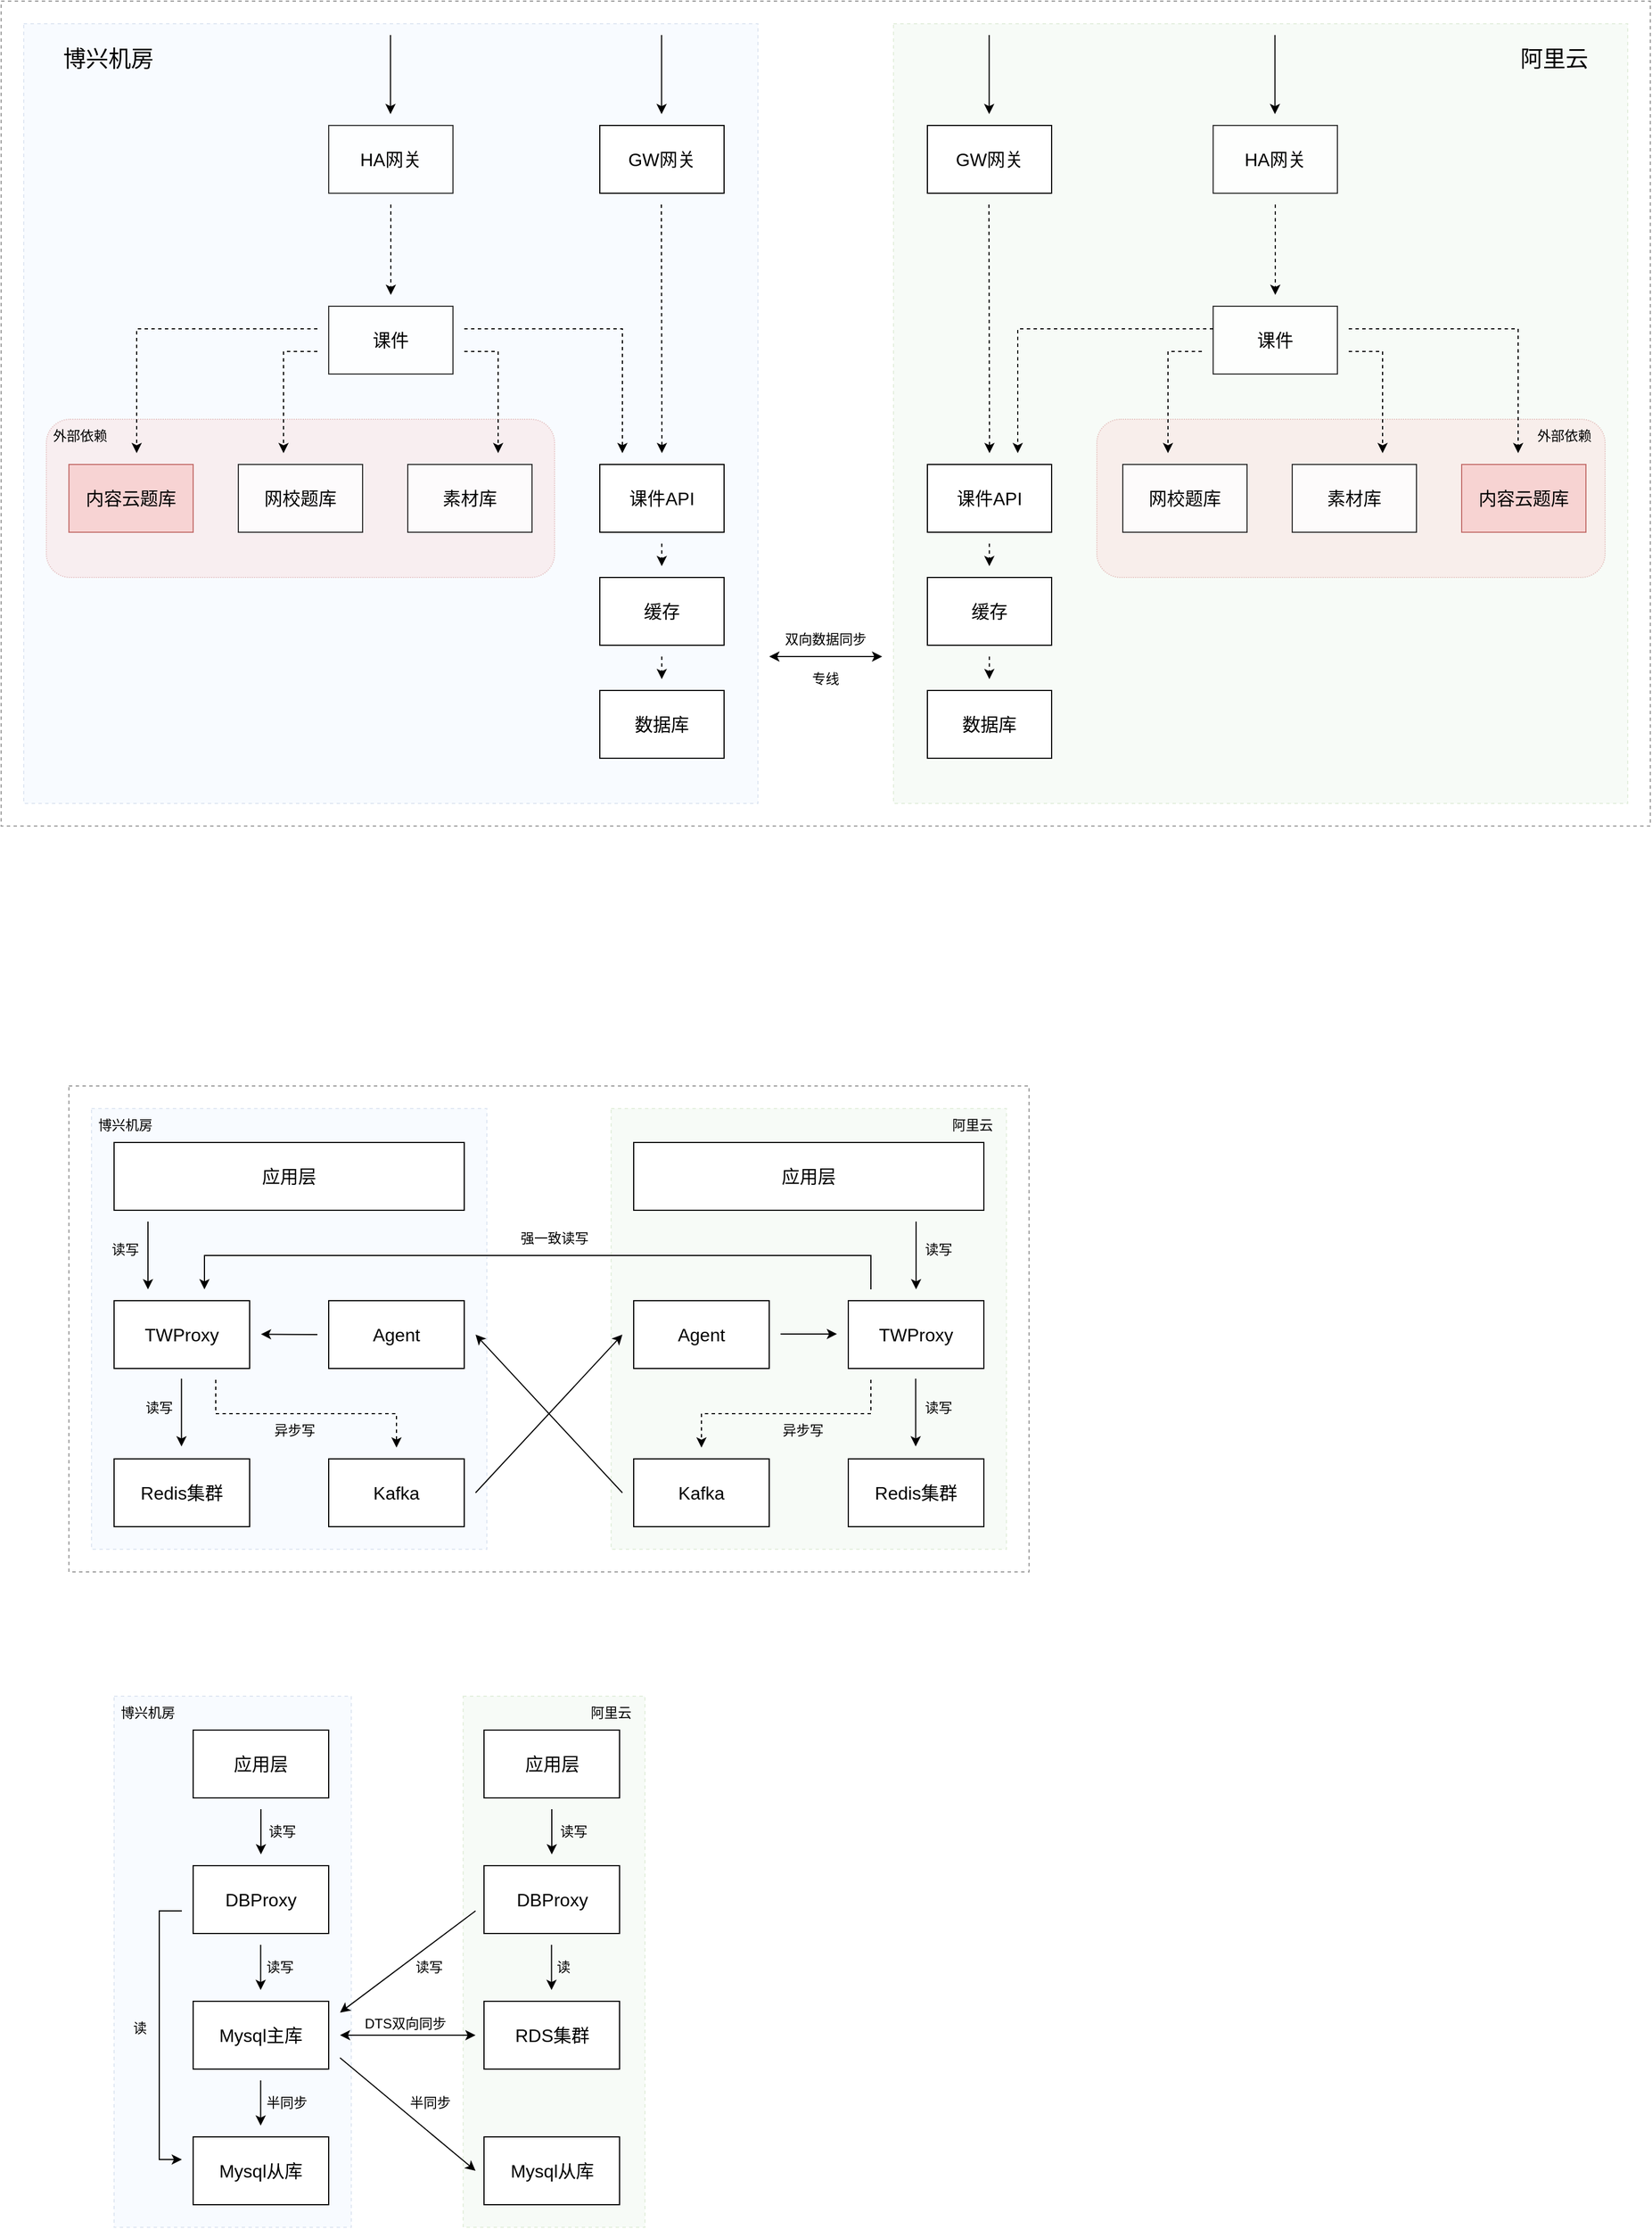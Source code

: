 <mxfile version="22.1.7" type="github">
  <diagram name="第 1 页" id="oaBtw_5lV8ZzY2PORr2H">
    <mxGraphModel dx="1551" dy="1652" grid="1" gridSize="10" guides="1" tooltips="1" connect="1" arrows="1" fold="1" page="1" pageScale="1" pageWidth="827" pageHeight="1169" math="0" shadow="0">
      <root>
        <mxCell id="0" />
        <mxCell id="1" parent="0" />
        <mxCell id="MgJ7v-1k1UXubmik8rXC-28" value="" style="rounded=0;whiteSpace=wrap;html=1;fillColor=#d5e8d4;strokeColor=#82b366;dashed=1;opacity=20;" vertex="1" parent="1">
          <mxGeometry x="119" y="1450" width="161" height="470" as="geometry" />
        </mxCell>
        <mxCell id="MgJ7v-1k1UXubmik8rXC-26" value="" style="rounded=0;whiteSpace=wrap;html=1;fillColor=#dae8fc;strokeColor=#6c8ebf;dashed=1;opacity=20;" vertex="1" parent="1">
          <mxGeometry x="-190" y="1450" width="210" height="470" as="geometry" />
        </mxCell>
        <mxCell id="1u79h0HgcGvWxB0CrH6v-103" value="" style="rounded=0;whiteSpace=wrap;html=1;textOpacity=30;opacity=40;dashed=1;" parent="1" vertex="1">
          <mxGeometry x="-230" y="910" width="850" height="430" as="geometry" />
        </mxCell>
        <mxCell id="1u79h0HgcGvWxB0CrH6v-100" value="" style="rounded=0;whiteSpace=wrap;html=1;fillColor=#d5e8d4;strokeColor=#82b366;dashed=1;opacity=20;" parent="1" vertex="1">
          <mxGeometry x="250" y="930" width="350" height="390" as="geometry" />
        </mxCell>
        <mxCell id="1u79h0HgcGvWxB0CrH6v-99" value="" style="rounded=0;whiteSpace=wrap;html=1;fillColor=#dae8fc;strokeColor=#6c8ebf;dashed=1;opacity=20;" parent="1" vertex="1">
          <mxGeometry x="-210" y="930" width="350" height="390" as="geometry" />
        </mxCell>
        <mxCell id="1u79h0HgcGvWxB0CrH6v-68" value="" style="rounded=0;whiteSpace=wrap;html=1;textOpacity=30;opacity=40;dashed=1;" parent="1" vertex="1">
          <mxGeometry x="-290" y="-50" width="1460" height="730" as="geometry" />
        </mxCell>
        <mxCell id="1u79h0HgcGvWxB0CrH6v-33" value="" style="rounded=0;whiteSpace=wrap;html=1;fillColor=#dae8fc;strokeColor=#6c8ebf;dashed=1;opacity=20;" parent="1" vertex="1">
          <mxGeometry x="-270" y="-30" width="650" height="690" as="geometry" />
        </mxCell>
        <mxCell id="1u79h0HgcGvWxB0CrH6v-37" value="" style="rounded=1;whiteSpace=wrap;html=1;dashed=1;dashPattern=1 1;fillColor=#f8cecc;strokeColor=#b85450;opacity=30;" parent="1" vertex="1">
          <mxGeometry x="-250" y="320" width="450" height="140" as="geometry" />
        </mxCell>
        <mxCell id="1u79h0HgcGvWxB0CrH6v-34" value="" style="rounded=0;whiteSpace=wrap;html=1;fillColor=#d5e8d4;strokeColor=#82b366;dashed=1;opacity=20;" parent="1" vertex="1">
          <mxGeometry x="500" y="-30" width="650" height="690" as="geometry" />
        </mxCell>
        <mxCell id="1u79h0HgcGvWxB0CrH6v-1" value="课件" style="rounded=0;whiteSpace=wrap;html=1;fontSize=16;opacity=80;" parent="1" vertex="1">
          <mxGeometry y="220" width="110" height="60" as="geometry" />
        </mxCell>
        <mxCell id="1u79h0HgcGvWxB0CrH6v-2" value="课件API" style="rounded=0;whiteSpace=wrap;html=1;fontSize=16;" parent="1" vertex="1">
          <mxGeometry x="240" y="360" width="110" height="60" as="geometry" />
        </mxCell>
        <mxCell id="1u79h0HgcGvWxB0CrH6v-3" value="缓存" style="rounded=0;whiteSpace=wrap;html=1;fontSize=16;" parent="1" vertex="1">
          <mxGeometry x="240" y="460" width="110" height="60" as="geometry" />
        </mxCell>
        <mxCell id="1u79h0HgcGvWxB0CrH6v-4" value="数据库" style="rounded=0;whiteSpace=wrap;html=1;fontSize=16;" parent="1" vertex="1">
          <mxGeometry x="240" y="560" width="110" height="60" as="geometry" />
        </mxCell>
        <mxCell id="1u79h0HgcGvWxB0CrH6v-5" value="素材库" style="rounded=0;whiteSpace=wrap;html=1;fontSize=16;opacity=80;" parent="1" vertex="1">
          <mxGeometry x="70" y="360" width="110" height="60" as="geometry" />
        </mxCell>
        <mxCell id="1u79h0HgcGvWxB0CrH6v-6" value="网校题库" style="rounded=0;whiteSpace=wrap;html=1;fontSize=16;opacity=80;" parent="1" vertex="1">
          <mxGeometry x="-80" y="360" width="110" height="60" as="geometry" />
        </mxCell>
        <mxCell id="1u79h0HgcGvWxB0CrH6v-7" value="内容云题库" style="rounded=0;whiteSpace=wrap;html=1;fontSize=16;fillColor=#f8cecc;strokeColor=#b85450;opacity=80;" parent="1" vertex="1">
          <mxGeometry x="-230" y="360" width="110" height="60" as="geometry" />
        </mxCell>
        <mxCell id="1u79h0HgcGvWxB0CrH6v-8" value="HA网关" style="rounded=0;whiteSpace=wrap;html=1;fontSize=16;opacity=80;" parent="1" vertex="1">
          <mxGeometry y="60" width="110" height="60" as="geometry" />
        </mxCell>
        <mxCell id="1u79h0HgcGvWxB0CrH6v-9" value="GW网关" style="rounded=0;whiteSpace=wrap;html=1;fontSize=16;" parent="1" vertex="1">
          <mxGeometry x="240" y="60" width="110" height="60" as="geometry" />
        </mxCell>
        <mxCell id="1u79h0HgcGvWxB0CrH6v-10" value="" style="endArrow=classic;html=1;rounded=0;dashed=1;" parent="1" edge="1">
          <mxGeometry width="50" height="50" relative="1" as="geometry">
            <mxPoint x="55" y="130" as="sourcePoint" />
            <mxPoint x="55" y="210" as="targetPoint" />
          </mxGeometry>
        </mxCell>
        <mxCell id="1u79h0HgcGvWxB0CrH6v-11" value="" style="endArrow=classic;html=1;rounded=0;dashed=1;" parent="1" edge="1">
          <mxGeometry width="50" height="50" relative="1" as="geometry">
            <mxPoint x="294.5" y="130" as="sourcePoint" />
            <mxPoint x="295" y="350" as="targetPoint" />
          </mxGeometry>
        </mxCell>
        <mxCell id="1u79h0HgcGvWxB0CrH6v-12" value="" style="endArrow=classic;html=1;rounded=0;dashed=1;" parent="1" edge="1">
          <mxGeometry width="50" height="50" relative="1" as="geometry">
            <mxPoint x="120" y="240" as="sourcePoint" />
            <mxPoint x="260" y="350" as="targetPoint" />
            <Array as="points">
              <mxPoint x="260" y="240" />
            </Array>
          </mxGeometry>
        </mxCell>
        <mxCell id="1u79h0HgcGvWxB0CrH6v-13" value="" style="endArrow=classic;html=1;rounded=0;dashed=1;" parent="1" edge="1">
          <mxGeometry width="50" height="50" relative="1" as="geometry">
            <mxPoint x="120" y="260" as="sourcePoint" />
            <mxPoint x="150" y="350" as="targetPoint" />
            <Array as="points">
              <mxPoint x="150" y="260" />
            </Array>
          </mxGeometry>
        </mxCell>
        <mxCell id="1u79h0HgcGvWxB0CrH6v-14" value="" style="endArrow=classic;html=1;rounded=0;dashed=1;" parent="1" edge="1">
          <mxGeometry width="50" height="50" relative="1" as="geometry">
            <mxPoint x="-10" y="260" as="sourcePoint" />
            <mxPoint x="-40" y="350" as="targetPoint" />
            <Array as="points">
              <mxPoint x="-40" y="260" />
            </Array>
          </mxGeometry>
        </mxCell>
        <mxCell id="1u79h0HgcGvWxB0CrH6v-15" value="" style="endArrow=classic;html=1;rounded=0;dashed=1;" parent="1" edge="1">
          <mxGeometry width="50" height="50" relative="1" as="geometry">
            <mxPoint x="-10" y="240" as="sourcePoint" />
            <mxPoint x="-170" y="350" as="targetPoint" />
            <Array as="points">
              <mxPoint x="-170" y="240" />
            </Array>
          </mxGeometry>
        </mxCell>
        <mxCell id="1u79h0HgcGvWxB0CrH6v-16" value="" style="endArrow=classic;html=1;rounded=0;dashed=1;" parent="1" edge="1">
          <mxGeometry width="50" height="50" relative="1" as="geometry">
            <mxPoint x="294.86" y="530" as="sourcePoint" />
            <mxPoint x="294.86" y="550" as="targetPoint" />
          </mxGeometry>
        </mxCell>
        <mxCell id="1u79h0HgcGvWxB0CrH6v-17" value="" style="endArrow=classic;html=1;rounded=0;dashed=1;" parent="1" edge="1">
          <mxGeometry width="50" height="50" relative="1" as="geometry">
            <mxPoint x="294.86" y="430" as="sourcePoint" />
            <mxPoint x="294.86" y="450" as="targetPoint" />
          </mxGeometry>
        </mxCell>
        <mxCell id="1u79h0HgcGvWxB0CrH6v-35" value="" style="endArrow=classic;html=1;rounded=0;" parent="1" edge="1">
          <mxGeometry width="50" height="50" relative="1" as="geometry">
            <mxPoint x="54.71" y="-20" as="sourcePoint" />
            <mxPoint x="54.71" y="50" as="targetPoint" />
          </mxGeometry>
        </mxCell>
        <mxCell id="1u79h0HgcGvWxB0CrH6v-36" value="" style="endArrow=classic;html=1;rounded=0;" parent="1" edge="1">
          <mxGeometry width="50" height="50" relative="1" as="geometry">
            <mxPoint x="294.71" y="-20" as="sourcePoint" />
            <mxPoint x="294.71" y="50" as="targetPoint" />
          </mxGeometry>
        </mxCell>
        <mxCell id="1u79h0HgcGvWxB0CrH6v-38" value="外部依赖" style="text;html=1;strokeColor=none;fillColor=none;align=center;verticalAlign=middle;whiteSpace=wrap;rounded=0;" parent="1" vertex="1">
          <mxGeometry x="-250" y="320" width="60" height="30" as="geometry" />
        </mxCell>
        <mxCell id="1u79h0HgcGvWxB0CrH6v-39" value="博兴机房" style="text;html=1;strokeColor=none;fillColor=none;align=center;verticalAlign=middle;whiteSpace=wrap;rounded=0;fontSize=20;" parent="1" vertex="1">
          <mxGeometry x="-250" y="-20" width="110" height="40" as="geometry" />
        </mxCell>
        <mxCell id="1u79h0HgcGvWxB0CrH6v-43" value="课件API" style="rounded=0;whiteSpace=wrap;html=1;fontSize=16;" parent="1" vertex="1">
          <mxGeometry x="530" y="360" width="110" height="60" as="geometry" />
        </mxCell>
        <mxCell id="1u79h0HgcGvWxB0CrH6v-44" value="缓存" style="rounded=0;whiteSpace=wrap;html=1;fontSize=16;" parent="1" vertex="1">
          <mxGeometry x="530" y="460" width="110" height="60" as="geometry" />
        </mxCell>
        <mxCell id="1u79h0HgcGvWxB0CrH6v-45" value="数据库" style="rounded=0;whiteSpace=wrap;html=1;fontSize=16;" parent="1" vertex="1">
          <mxGeometry x="530" y="560" width="110" height="60" as="geometry" />
        </mxCell>
        <mxCell id="1u79h0HgcGvWxB0CrH6v-46" value="GW网关" style="rounded=0;whiteSpace=wrap;html=1;fontSize=16;" parent="1" vertex="1">
          <mxGeometry x="530" y="60" width="110" height="60" as="geometry" />
        </mxCell>
        <mxCell id="1u79h0HgcGvWxB0CrH6v-47" value="" style="endArrow=classic;html=1;rounded=0;dashed=1;" parent="1" edge="1">
          <mxGeometry width="50" height="50" relative="1" as="geometry">
            <mxPoint x="584.5" y="130" as="sourcePoint" />
            <mxPoint x="585" y="350" as="targetPoint" />
          </mxGeometry>
        </mxCell>
        <mxCell id="1u79h0HgcGvWxB0CrH6v-48" value="" style="endArrow=classic;html=1;rounded=0;dashed=1;" parent="1" edge="1">
          <mxGeometry width="50" height="50" relative="1" as="geometry">
            <mxPoint x="584.86" y="530" as="sourcePoint" />
            <mxPoint x="584.86" y="550" as="targetPoint" />
          </mxGeometry>
        </mxCell>
        <mxCell id="1u79h0HgcGvWxB0CrH6v-49" value="" style="endArrow=classic;html=1;rounded=0;dashed=1;" parent="1" edge="1">
          <mxGeometry width="50" height="50" relative="1" as="geometry">
            <mxPoint x="584.86" y="430" as="sourcePoint" />
            <mxPoint x="584.86" y="450" as="targetPoint" />
          </mxGeometry>
        </mxCell>
        <mxCell id="1u79h0HgcGvWxB0CrH6v-50" value="" style="endArrow=classic;html=1;rounded=0;" parent="1" edge="1">
          <mxGeometry width="50" height="50" relative="1" as="geometry">
            <mxPoint x="584.71" y="-20" as="sourcePoint" />
            <mxPoint x="584.71" y="50" as="targetPoint" />
          </mxGeometry>
        </mxCell>
        <mxCell id="1u79h0HgcGvWxB0CrH6v-51" value="" style="rounded=1;whiteSpace=wrap;html=1;dashed=1;dashPattern=1 1;fillColor=#f8cecc;strokeColor=#b85450;opacity=30;" parent="1" vertex="1">
          <mxGeometry x="680" y="320" width="450" height="140" as="geometry" />
        </mxCell>
        <mxCell id="1u79h0HgcGvWxB0CrH6v-52" value="课件" style="rounded=0;whiteSpace=wrap;html=1;fontSize=16;opacity=80;" parent="1" vertex="1">
          <mxGeometry x="783" y="220" width="110" height="60" as="geometry" />
        </mxCell>
        <mxCell id="1u79h0HgcGvWxB0CrH6v-53" value="素材库" style="rounded=0;whiteSpace=wrap;html=1;fontSize=16;opacity=80;" parent="1" vertex="1">
          <mxGeometry x="853" y="360" width="110" height="60" as="geometry" />
        </mxCell>
        <mxCell id="1u79h0HgcGvWxB0CrH6v-54" value="网校题库" style="rounded=0;whiteSpace=wrap;html=1;fontSize=16;opacity=80;" parent="1" vertex="1">
          <mxGeometry x="703" y="360" width="110" height="60" as="geometry" />
        </mxCell>
        <mxCell id="1u79h0HgcGvWxB0CrH6v-55" value="内容云题库" style="rounded=0;whiteSpace=wrap;html=1;fontSize=16;fillColor=#f8cecc;strokeColor=#b85450;opacity=80;" parent="1" vertex="1">
          <mxGeometry x="1003" y="360" width="110" height="60" as="geometry" />
        </mxCell>
        <mxCell id="1u79h0HgcGvWxB0CrH6v-56" value="HA网关" style="rounded=0;whiteSpace=wrap;html=1;fontSize=16;opacity=80;" parent="1" vertex="1">
          <mxGeometry x="783" y="60" width="110" height="60" as="geometry" />
        </mxCell>
        <mxCell id="1u79h0HgcGvWxB0CrH6v-57" value="" style="endArrow=classic;html=1;rounded=0;dashed=1;" parent="1" edge="1">
          <mxGeometry width="50" height="50" relative="1" as="geometry">
            <mxPoint x="838" y="130" as="sourcePoint" />
            <mxPoint x="838" y="210" as="targetPoint" />
          </mxGeometry>
        </mxCell>
        <mxCell id="1u79h0HgcGvWxB0CrH6v-58" value="" style="endArrow=classic;html=1;rounded=0;dashed=1;" parent="1" edge="1">
          <mxGeometry width="50" height="50" relative="1" as="geometry">
            <mxPoint x="903" y="260" as="sourcePoint" />
            <mxPoint x="933" y="350" as="targetPoint" />
            <Array as="points">
              <mxPoint x="933" y="260" />
            </Array>
          </mxGeometry>
        </mxCell>
        <mxCell id="1u79h0HgcGvWxB0CrH6v-59" value="" style="endArrow=classic;html=1;rounded=0;dashed=1;" parent="1" edge="1">
          <mxGeometry width="50" height="50" relative="1" as="geometry">
            <mxPoint x="773" y="260" as="sourcePoint" />
            <mxPoint x="743" y="350" as="targetPoint" />
            <Array as="points">
              <mxPoint x="743" y="260" />
            </Array>
          </mxGeometry>
        </mxCell>
        <mxCell id="1u79h0HgcGvWxB0CrH6v-60" value="" style="endArrow=classic;html=1;rounded=0;dashed=1;" parent="1" edge="1">
          <mxGeometry width="50" height="50" relative="1" as="geometry">
            <mxPoint x="903" y="240" as="sourcePoint" />
            <mxPoint x="1053" y="350" as="targetPoint" />
            <Array as="points">
              <mxPoint x="1053" y="240" />
            </Array>
          </mxGeometry>
        </mxCell>
        <mxCell id="1u79h0HgcGvWxB0CrH6v-61" value="" style="endArrow=classic;html=1;rounded=0;" parent="1" edge="1">
          <mxGeometry width="50" height="50" relative="1" as="geometry">
            <mxPoint x="837.71" y="-20" as="sourcePoint" />
            <mxPoint x="837.71" y="50" as="targetPoint" />
          </mxGeometry>
        </mxCell>
        <mxCell id="1u79h0HgcGvWxB0CrH6v-62" value="外部依赖" style="text;html=1;strokeColor=none;fillColor=none;align=center;verticalAlign=middle;whiteSpace=wrap;rounded=0;" parent="1" vertex="1">
          <mxGeometry x="1064" y="320" width="60" height="30" as="geometry" />
        </mxCell>
        <mxCell id="1u79h0HgcGvWxB0CrH6v-63" value="阿里云" style="text;html=1;strokeColor=none;fillColor=none;align=center;verticalAlign=middle;whiteSpace=wrap;rounded=0;fontSize=20;" parent="1" vertex="1">
          <mxGeometry x="1030" y="-20" width="110" height="40" as="geometry" />
        </mxCell>
        <mxCell id="1u79h0HgcGvWxB0CrH6v-64" value="" style="endArrow=classic;html=1;rounded=0;dashed=1;" parent="1" edge="1">
          <mxGeometry width="50" height="50" relative="1" as="geometry">
            <mxPoint x="783" y="240" as="sourcePoint" />
            <mxPoint x="610" y="350" as="targetPoint" />
            <Array as="points">
              <mxPoint x="610" y="240" />
            </Array>
          </mxGeometry>
        </mxCell>
        <mxCell id="1u79h0HgcGvWxB0CrH6v-65" value="" style="endArrow=classic;startArrow=classic;html=1;rounded=0;strokeWidth=1;" parent="1" edge="1">
          <mxGeometry width="50" height="50" relative="1" as="geometry">
            <mxPoint x="390" y="530" as="sourcePoint" />
            <mxPoint x="490" y="530" as="targetPoint" />
          </mxGeometry>
        </mxCell>
        <mxCell id="1u79h0HgcGvWxB0CrH6v-66" value="专线" style="text;html=1;strokeColor=none;fillColor=none;align=center;verticalAlign=middle;whiteSpace=wrap;rounded=0;" parent="1" vertex="1">
          <mxGeometry x="417" y="540" width="46" height="20" as="geometry" />
        </mxCell>
        <mxCell id="1u79h0HgcGvWxB0CrH6v-67" value="双向数据同步" style="text;html=1;strokeColor=none;fillColor=none;align=center;verticalAlign=middle;whiteSpace=wrap;rounded=0;" parent="1" vertex="1">
          <mxGeometry x="400" y="500" width="80" height="30" as="geometry" />
        </mxCell>
        <mxCell id="1u79h0HgcGvWxB0CrH6v-69" value="TWProxy" style="rounded=0;whiteSpace=wrap;html=1;fontSize=16;" parent="1" vertex="1">
          <mxGeometry x="-190" y="1100" width="120" height="60" as="geometry" />
        </mxCell>
        <mxCell id="1u79h0HgcGvWxB0CrH6v-70" value="Agent" style="rounded=0;whiteSpace=wrap;html=1;fontSize=16;" parent="1" vertex="1">
          <mxGeometry y="1100" width="120" height="60" as="geometry" />
        </mxCell>
        <mxCell id="1u79h0HgcGvWxB0CrH6v-71" value="应用层" style="rounded=0;whiteSpace=wrap;html=1;fontSize=16;" parent="1" vertex="1">
          <mxGeometry x="-190" y="960" width="310" height="60" as="geometry" />
        </mxCell>
        <mxCell id="1u79h0HgcGvWxB0CrH6v-72" value="Redis集群" style="rounded=0;whiteSpace=wrap;html=1;fontSize=16;" parent="1" vertex="1">
          <mxGeometry x="-190" y="1240" width="120" height="60" as="geometry" />
        </mxCell>
        <mxCell id="1u79h0HgcGvWxB0CrH6v-73" value="Kafka" style="rounded=0;whiteSpace=wrap;html=1;fontSize=16;" parent="1" vertex="1">
          <mxGeometry y="1240" width="120" height="60" as="geometry" />
        </mxCell>
        <mxCell id="1u79h0HgcGvWxB0CrH6v-74" value="" style="endArrow=classic;html=1;rounded=0;fontSize=12;" parent="1" edge="1">
          <mxGeometry width="50" height="50" relative="1" as="geometry">
            <mxPoint x="-160" y="1030" as="sourcePoint" />
            <mxPoint x="-160" y="1090" as="targetPoint" />
          </mxGeometry>
        </mxCell>
        <mxCell id="1u79h0HgcGvWxB0CrH6v-76" value="" style="endArrow=classic;html=1;rounded=0;fontSize=12;" parent="1" edge="1">
          <mxGeometry width="50" height="50" relative="1" as="geometry">
            <mxPoint x="-130.33" y="1169" as="sourcePoint" />
            <mxPoint x="-130.33" y="1229" as="targetPoint" />
          </mxGeometry>
        </mxCell>
        <mxCell id="1u79h0HgcGvWxB0CrH6v-78" value="" style="endArrow=classic;html=1;rounded=0;dashed=1;" parent="1" edge="1">
          <mxGeometry width="50" height="50" relative="1" as="geometry">
            <mxPoint x="-100" y="1170" as="sourcePoint" />
            <mxPoint x="60" y="1230" as="targetPoint" />
            <Array as="points">
              <mxPoint x="-100" y="1200" />
              <mxPoint x="60" y="1200" />
            </Array>
          </mxGeometry>
        </mxCell>
        <mxCell id="1u79h0HgcGvWxB0CrH6v-79" value="异步写" style="text;html=1;strokeColor=none;fillColor=none;align=center;verticalAlign=middle;whiteSpace=wrap;rounded=0;" parent="1" vertex="1">
          <mxGeometry x="-60" y="1200" width="60" height="30" as="geometry" />
        </mxCell>
        <mxCell id="1u79h0HgcGvWxB0CrH6v-80" value="读写" style="text;html=1;strokeColor=none;fillColor=none;align=center;verticalAlign=middle;whiteSpace=wrap;rounded=0;" parent="1" vertex="1">
          <mxGeometry x="-200" y="1040" width="40" height="30" as="geometry" />
        </mxCell>
        <mxCell id="1u79h0HgcGvWxB0CrH6v-81" value="读写" style="text;html=1;strokeColor=none;fillColor=none;align=center;verticalAlign=middle;whiteSpace=wrap;rounded=0;" parent="1" vertex="1">
          <mxGeometry x="-170" y="1180" width="40" height="30" as="geometry" />
        </mxCell>
        <mxCell id="1u79h0HgcGvWxB0CrH6v-82" value="" style="endArrow=classic;html=1;rounded=0;" parent="1" edge="1">
          <mxGeometry width="50" height="50" relative="1" as="geometry">
            <mxPoint x="-10" y="1130" as="sourcePoint" />
            <mxPoint x="-60" y="1129.67" as="targetPoint" />
          </mxGeometry>
        </mxCell>
        <mxCell id="1u79h0HgcGvWxB0CrH6v-83" value="Agent" style="rounded=0;whiteSpace=wrap;html=1;fontSize=16;" parent="1" vertex="1">
          <mxGeometry x="270" y="1100" width="120" height="60" as="geometry" />
        </mxCell>
        <mxCell id="1u79h0HgcGvWxB0CrH6v-84" value="Kafka" style="rounded=0;whiteSpace=wrap;html=1;fontSize=16;" parent="1" vertex="1">
          <mxGeometry x="270" y="1240" width="120" height="60" as="geometry" />
        </mxCell>
        <mxCell id="1u79h0HgcGvWxB0CrH6v-85" value="应用层" style="rounded=0;whiteSpace=wrap;html=1;fontSize=16;" parent="1" vertex="1">
          <mxGeometry x="270" y="960" width="310" height="60" as="geometry" />
        </mxCell>
        <mxCell id="1u79h0HgcGvWxB0CrH6v-86" value="TWProxy" style="rounded=0;whiteSpace=wrap;html=1;fontSize=16;" parent="1" vertex="1">
          <mxGeometry x="460" y="1100" width="120" height="60" as="geometry" />
        </mxCell>
        <mxCell id="1u79h0HgcGvWxB0CrH6v-87" value="Redis集群" style="rounded=0;whiteSpace=wrap;html=1;fontSize=16;" parent="1" vertex="1">
          <mxGeometry x="460" y="1240" width="120" height="60" as="geometry" />
        </mxCell>
        <mxCell id="1u79h0HgcGvWxB0CrH6v-88" value="" style="endArrow=classic;html=1;rounded=0;fontSize=12;" parent="1" edge="1">
          <mxGeometry width="50" height="50" relative="1" as="geometry">
            <mxPoint x="519.67" y="1169" as="sourcePoint" />
            <mxPoint x="519.67" y="1229" as="targetPoint" />
          </mxGeometry>
        </mxCell>
        <mxCell id="1u79h0HgcGvWxB0CrH6v-89" value="读写" style="text;html=1;strokeColor=none;fillColor=none;align=center;verticalAlign=middle;whiteSpace=wrap;rounded=0;" parent="1" vertex="1">
          <mxGeometry x="520" y="1180" width="40" height="30" as="geometry" />
        </mxCell>
        <mxCell id="1u79h0HgcGvWxB0CrH6v-90" value="" style="endArrow=classic;html=1;rounded=0;dashed=1;" parent="1" edge="1">
          <mxGeometry width="50" height="50" relative="1" as="geometry">
            <mxPoint x="480" y="1170" as="sourcePoint" />
            <mxPoint x="330" y="1230" as="targetPoint" />
            <Array as="points">
              <mxPoint x="480" y="1200" />
              <mxPoint x="330" y="1200" />
            </Array>
          </mxGeometry>
        </mxCell>
        <mxCell id="1u79h0HgcGvWxB0CrH6v-91" value="异步写" style="text;html=1;strokeColor=none;fillColor=none;align=center;verticalAlign=middle;whiteSpace=wrap;rounded=0;" parent="1" vertex="1">
          <mxGeometry x="390" y="1200" width="60" height="30" as="geometry" />
        </mxCell>
        <mxCell id="1u79h0HgcGvWxB0CrH6v-92" value="" style="endArrow=classic;html=1;rounded=0;" parent="1" edge="1">
          <mxGeometry width="50" height="50" relative="1" as="geometry">
            <mxPoint x="260" y="1270" as="sourcePoint" />
            <mxPoint x="130" y="1130" as="targetPoint" />
          </mxGeometry>
        </mxCell>
        <mxCell id="1u79h0HgcGvWxB0CrH6v-93" value="" style="endArrow=classic;html=1;rounded=0;" parent="1" edge="1">
          <mxGeometry width="50" height="50" relative="1" as="geometry">
            <mxPoint x="130" y="1270" as="sourcePoint" />
            <mxPoint x="260" y="1130" as="targetPoint" />
          </mxGeometry>
        </mxCell>
        <mxCell id="1u79h0HgcGvWxB0CrH6v-94" value="" style="endArrow=classic;html=1;rounded=0;fontSize=12;" parent="1" edge="1">
          <mxGeometry width="50" height="50" relative="1" as="geometry">
            <mxPoint x="520" y="1030" as="sourcePoint" />
            <mxPoint x="520" y="1090" as="targetPoint" />
          </mxGeometry>
        </mxCell>
        <mxCell id="1u79h0HgcGvWxB0CrH6v-95" value="读写" style="text;html=1;strokeColor=none;fillColor=none;align=center;verticalAlign=middle;whiteSpace=wrap;rounded=0;" parent="1" vertex="1">
          <mxGeometry x="520" y="1040" width="40" height="30" as="geometry" />
        </mxCell>
        <mxCell id="1u79h0HgcGvWxB0CrH6v-96" value="" style="endArrow=classic;html=1;rounded=0;" parent="1" edge="1">
          <mxGeometry width="50" height="50" relative="1" as="geometry">
            <mxPoint x="400" y="1129.47" as="sourcePoint" />
            <mxPoint x="450" y="1129.47" as="targetPoint" />
          </mxGeometry>
        </mxCell>
        <mxCell id="1u79h0HgcGvWxB0CrH6v-97" value="" style="endArrow=classic;html=1;rounded=0;" parent="1" edge="1">
          <mxGeometry width="50" height="50" relative="1" as="geometry">
            <mxPoint x="480" y="1090" as="sourcePoint" />
            <mxPoint x="-110" y="1090" as="targetPoint" />
            <Array as="points">
              <mxPoint x="480" y="1060" />
              <mxPoint x="-110" y="1060" />
            </Array>
          </mxGeometry>
        </mxCell>
        <mxCell id="1u79h0HgcGvWxB0CrH6v-98" value="强一致读写" style="text;html=1;strokeColor=none;fillColor=none;align=center;verticalAlign=middle;whiteSpace=wrap;rounded=0;" parent="1" vertex="1">
          <mxGeometry x="160" y="1030" width="80" height="30" as="geometry" />
        </mxCell>
        <mxCell id="1u79h0HgcGvWxB0CrH6v-101" value="博兴机房" style="text;html=1;strokeColor=none;fillColor=none;align=center;verticalAlign=middle;whiteSpace=wrap;rounded=0;" parent="1" vertex="1">
          <mxGeometry x="-210" y="930" width="60" height="30" as="geometry" />
        </mxCell>
        <mxCell id="1u79h0HgcGvWxB0CrH6v-102" value="阿里云" style="text;html=1;strokeColor=none;fillColor=none;align=center;verticalAlign=middle;whiteSpace=wrap;rounded=0;" parent="1" vertex="1">
          <mxGeometry x="540" y="930" width="60" height="30" as="geometry" />
        </mxCell>
        <mxCell id="1u79h0HgcGvWxB0CrH6v-106" value="应用层" style="rounded=0;whiteSpace=wrap;html=1;fontSize=16;" parent="1" vertex="1">
          <mxGeometry x="-120" y="1480" width="120" height="60" as="geometry" />
        </mxCell>
        <mxCell id="1u79h0HgcGvWxB0CrH6v-107" value="DBProxy" style="rounded=0;whiteSpace=wrap;html=1;fontSize=16;" parent="1" vertex="1">
          <mxGeometry x="-120" y="1600" width="120" height="60" as="geometry" />
        </mxCell>
        <mxCell id="1u79h0HgcGvWxB0CrH6v-108" value="Mysql主库" style="rounded=0;whiteSpace=wrap;html=1;fontSize=16;" parent="1" vertex="1">
          <mxGeometry x="-120" y="1720" width="120" height="60" as="geometry" />
        </mxCell>
        <mxCell id="1u79h0HgcGvWxB0CrH6v-109" value="Mysql从库" style="rounded=0;whiteSpace=wrap;html=1;fontSize=16;" parent="1" vertex="1">
          <mxGeometry x="-120" y="1840" width="120" height="60" as="geometry" />
        </mxCell>
        <mxCell id="MgJ7v-1k1UXubmik8rXC-1" value="" style="endArrow=classic;html=1;rounded=0;" edge="1" parent="1">
          <mxGeometry width="50" height="50" relative="1" as="geometry">
            <mxPoint x="-60" y="1550" as="sourcePoint" />
            <mxPoint x="-60" y="1590" as="targetPoint" />
          </mxGeometry>
        </mxCell>
        <mxCell id="MgJ7v-1k1UXubmik8rXC-2" value="" style="endArrow=classic;html=1;rounded=0;" edge="1" parent="1">
          <mxGeometry width="50" height="50" relative="1" as="geometry">
            <mxPoint x="-60.24" y="1670" as="sourcePoint" />
            <mxPoint x="-60.24" y="1710" as="targetPoint" />
          </mxGeometry>
        </mxCell>
        <mxCell id="MgJ7v-1k1UXubmik8rXC-3" value="" style="endArrow=classic;html=1;rounded=0;" edge="1" parent="1">
          <mxGeometry width="50" height="50" relative="1" as="geometry">
            <mxPoint x="-60.24" y="1790" as="sourcePoint" />
            <mxPoint x="-60.24" y="1830" as="targetPoint" />
          </mxGeometry>
        </mxCell>
        <mxCell id="MgJ7v-1k1UXubmik8rXC-4" value="读写" style="text;html=1;strokeColor=none;fillColor=none;align=left;verticalAlign=middle;whiteSpace=wrap;rounded=0;" vertex="1" parent="1">
          <mxGeometry x="-55" y="1560" width="45" height="20" as="geometry" />
        </mxCell>
        <mxCell id="MgJ7v-1k1UXubmik8rXC-5" value="读写" style="text;html=1;strokeColor=none;fillColor=none;align=left;verticalAlign=middle;whiteSpace=wrap;rounded=0;" vertex="1" parent="1">
          <mxGeometry x="-57.5" y="1680" width="45" height="20" as="geometry" />
        </mxCell>
        <mxCell id="MgJ7v-1k1UXubmik8rXC-6" value="半同步" style="text;html=1;strokeColor=none;fillColor=none;align=left;verticalAlign=middle;whiteSpace=wrap;rounded=0;" vertex="1" parent="1">
          <mxGeometry x="-57.5" y="1800" width="45" height="20" as="geometry" />
        </mxCell>
        <mxCell id="MgJ7v-1k1UXubmik8rXC-7" value="" style="endArrow=classic;html=1;rounded=0;" edge="1" parent="1">
          <mxGeometry width="50" height="50" relative="1" as="geometry">
            <mxPoint x="-130" y="1640" as="sourcePoint" />
            <mxPoint x="-130" y="1860" as="targetPoint" />
            <Array as="points">
              <mxPoint x="-150" y="1640" />
              <mxPoint x="-150" y="1860" />
            </Array>
          </mxGeometry>
        </mxCell>
        <mxCell id="MgJ7v-1k1UXubmik8rXC-8" value="读" style="text;html=1;strokeColor=none;fillColor=none;align=right;verticalAlign=middle;whiteSpace=wrap;rounded=0;" vertex="1" parent="1">
          <mxGeometry x="-187.5" y="1734" width="27.5" height="20" as="geometry" />
        </mxCell>
        <mxCell id="MgJ7v-1k1UXubmik8rXC-9" value="应用层" style="rounded=0;whiteSpace=wrap;html=1;fontSize=16;" vertex="1" parent="1">
          <mxGeometry x="137.5" y="1480" width="120" height="60" as="geometry" />
        </mxCell>
        <mxCell id="MgJ7v-1k1UXubmik8rXC-10" value="DBProxy" style="rounded=0;whiteSpace=wrap;html=1;fontSize=16;" vertex="1" parent="1">
          <mxGeometry x="137.5" y="1600" width="120" height="60" as="geometry" />
        </mxCell>
        <mxCell id="MgJ7v-1k1UXubmik8rXC-11" value="RDS集群" style="rounded=0;whiteSpace=wrap;html=1;fontSize=16;" vertex="1" parent="1">
          <mxGeometry x="137.5" y="1720" width="120" height="60" as="geometry" />
        </mxCell>
        <mxCell id="MgJ7v-1k1UXubmik8rXC-12" value="Mysql从库" style="rounded=0;whiteSpace=wrap;html=1;fontSize=16;" vertex="1" parent="1">
          <mxGeometry x="137.5" y="1840" width="120" height="60" as="geometry" />
        </mxCell>
        <mxCell id="MgJ7v-1k1UXubmik8rXC-13" value="" style="endArrow=classic;html=1;rounded=0;" edge="1" parent="1">
          <mxGeometry width="50" height="50" relative="1" as="geometry">
            <mxPoint x="197.5" y="1550" as="sourcePoint" />
            <mxPoint x="197.5" y="1590" as="targetPoint" />
          </mxGeometry>
        </mxCell>
        <mxCell id="MgJ7v-1k1UXubmik8rXC-14" value="" style="endArrow=classic;html=1;rounded=0;" edge="1" parent="1">
          <mxGeometry width="50" height="50" relative="1" as="geometry">
            <mxPoint x="197.26" y="1670" as="sourcePoint" />
            <mxPoint x="197.26" y="1710" as="targetPoint" />
          </mxGeometry>
        </mxCell>
        <mxCell id="MgJ7v-1k1UXubmik8rXC-15" value="" style="endArrow=classic;html=1;rounded=0;" edge="1" parent="1">
          <mxGeometry width="50" height="50" relative="1" as="geometry">
            <mxPoint x="10" y="1770" as="sourcePoint" />
            <mxPoint x="130" y="1870" as="targetPoint" />
          </mxGeometry>
        </mxCell>
        <mxCell id="MgJ7v-1k1UXubmik8rXC-16" value="读写" style="text;html=1;strokeColor=none;fillColor=none;align=left;verticalAlign=middle;whiteSpace=wrap;rounded=0;" vertex="1" parent="1">
          <mxGeometry x="202.5" y="1560" width="45" height="20" as="geometry" />
        </mxCell>
        <mxCell id="MgJ7v-1k1UXubmik8rXC-17" value="读写" style="text;html=1;strokeColor=none;fillColor=none;align=left;verticalAlign=middle;whiteSpace=wrap;rounded=0;" vertex="1" parent="1">
          <mxGeometry x="75" y="1680" width="45" height="20" as="geometry" />
        </mxCell>
        <mxCell id="MgJ7v-1k1UXubmik8rXC-21" value="" style="endArrow=classic;startArrow=classic;html=1;rounded=0;" edge="1" parent="1">
          <mxGeometry width="50" height="50" relative="1" as="geometry">
            <mxPoint x="10" y="1750" as="sourcePoint" />
            <mxPoint x="130" y="1750" as="targetPoint" />
          </mxGeometry>
        </mxCell>
        <mxCell id="MgJ7v-1k1UXubmik8rXC-22" value="半同步" style="text;html=1;strokeColor=none;fillColor=none;align=left;verticalAlign=middle;whiteSpace=wrap;rounded=0;" vertex="1" parent="1">
          <mxGeometry x="70" y="1800" width="45" height="20" as="geometry" />
        </mxCell>
        <mxCell id="MgJ7v-1k1UXubmik8rXC-23" value="DTS双向同步" style="text;html=1;strokeColor=none;fillColor=none;align=left;verticalAlign=middle;whiteSpace=wrap;rounded=0;" vertex="1" parent="1">
          <mxGeometry x="30" y="1730" width="80" height="20" as="geometry" />
        </mxCell>
        <mxCell id="MgJ7v-1k1UXubmik8rXC-24" value="" style="endArrow=classic;html=1;rounded=0;" edge="1" parent="1">
          <mxGeometry width="50" height="50" relative="1" as="geometry">
            <mxPoint x="130" y="1640" as="sourcePoint" />
            <mxPoint x="10" y="1730" as="targetPoint" />
          </mxGeometry>
        </mxCell>
        <mxCell id="MgJ7v-1k1UXubmik8rXC-25" value="读" style="text;html=1;strokeColor=none;fillColor=none;align=left;verticalAlign=middle;whiteSpace=wrap;rounded=0;" vertex="1" parent="1">
          <mxGeometry x="200" y="1680" width="45" height="20" as="geometry" />
        </mxCell>
        <mxCell id="MgJ7v-1k1UXubmik8rXC-27" value="博兴机房" style="text;html=1;strokeColor=none;fillColor=none;align=center;verticalAlign=middle;whiteSpace=wrap;rounded=0;" vertex="1" parent="1">
          <mxGeometry x="-190" y="1450" width="60" height="30" as="geometry" />
        </mxCell>
        <mxCell id="MgJ7v-1k1UXubmik8rXC-29" value="阿里云" style="text;html=1;strokeColor=none;fillColor=none;align=center;verticalAlign=middle;whiteSpace=wrap;rounded=0;" vertex="1" parent="1">
          <mxGeometry x="220" y="1450" width="60" height="30" as="geometry" />
        </mxCell>
      </root>
    </mxGraphModel>
  </diagram>
</mxfile>
